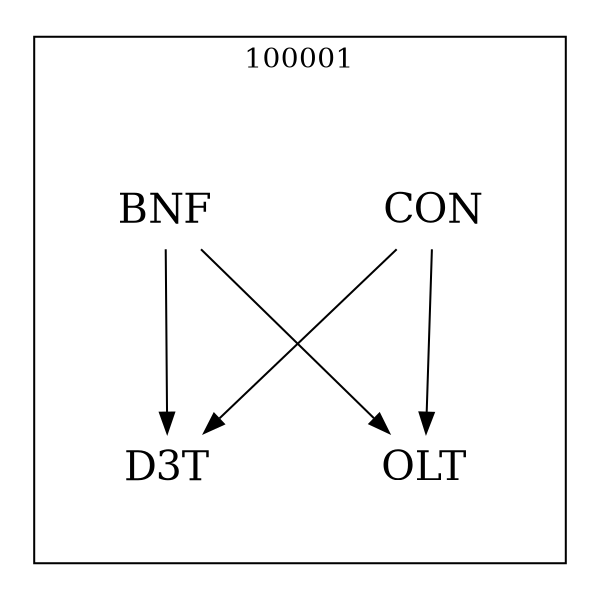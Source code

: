 strict digraph DAGS {
	size = "4,4!" ; ratio ="fill"; subgraph cluster_0{
			labeldoc = "t";
			label = "100001";node	[label= CON, shape = plaintext, fontsize=20] CON;node	[label= BNF, shape = plaintext, fontsize=20] BNF;node	[label= D3T, shape = plaintext, fontsize=20] D3T;node	[label= OLT, shape = plaintext, fontsize=20] OLT;
CON->D3T;
CON->OLT;
BNF->D3T;
BNF->OLT;
	}}